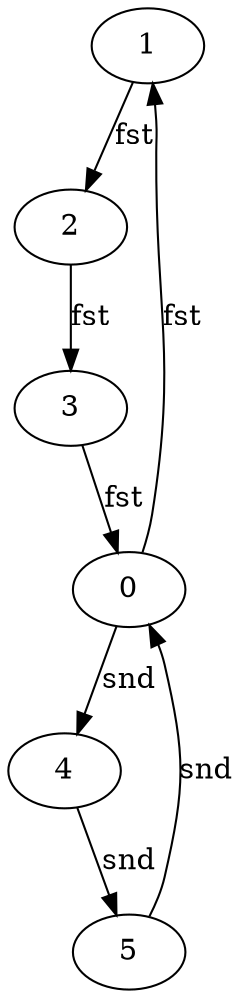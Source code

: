 digraph  {
1;
2;
3;
0;
4;
5;
1 -> 2  [key=0, label=fst];
2 -> 3  [key=0, label=fst];
3 -> 0  [key=0, label=fst];
0 -> 1  [key=0, label=fst];
0 -> 4  [key=0, label=snd];
4 -> 5  [key=0, label=snd];
5 -> 0  [key=0, label=snd];
}
